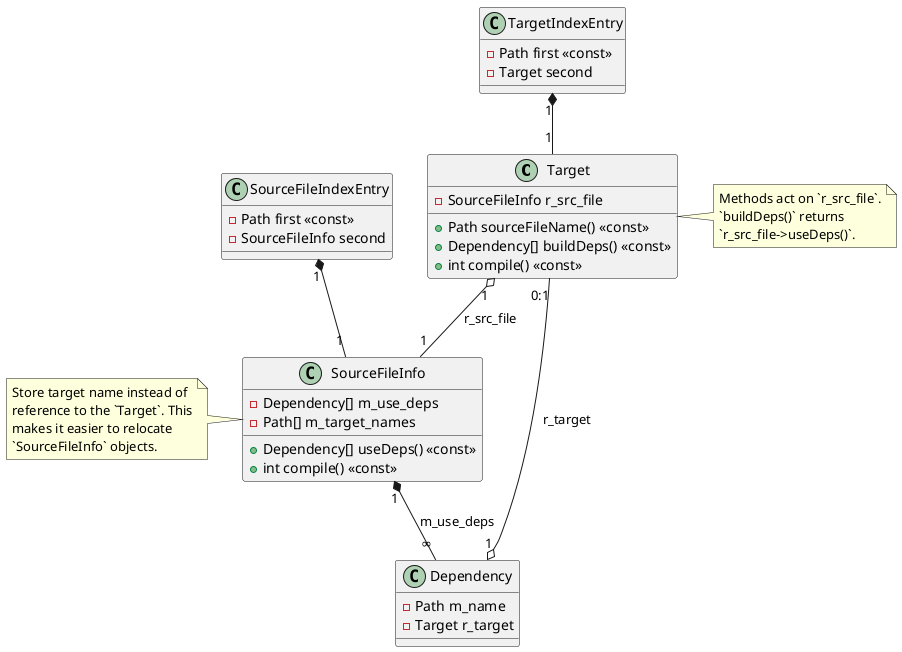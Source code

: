 @startuml

Target "1" o-- "1" SourceFileInfo : r_src_file
class Target {
	-SourceFileInfo r_src_file
	+Path sourceFileName() <<const>>
	+Dependency[] buildDeps() <<const>>
	+int compile() <<const>>
}
note right: Methods act on `r_src_file`.\n`buildDeps()` returns\n`r_src_file->useDeps()`.


Dependency "1" o-- "0:1" Target : r_target
class Dependency {
	-Path m_name
	-Target r_target
}

SourceFileInfo "1" *-- "∞" Dependency : m_use_deps
class SourceFileInfo {
	-Dependency[] m_use_deps
	-Path[] m_target_names
	+Dependency[] useDeps() <<const>>
	+int compile() <<const>>
}
note left: Store target name instead of\nreference to the `Target`. This\nmakes it easier to relocate\n`SourceFileInfo` objects.

SourceFileIndexEntry "1" *-- "1" SourceFileInfo
class SourceFileIndexEntry {
	-Path first <<const>>
	-SourceFileInfo second
}

TargetIndexEntry "1" *-- "1" Target
class TargetIndexEntry {
	-Path first <<const>>
	-Target second
}

@enduml